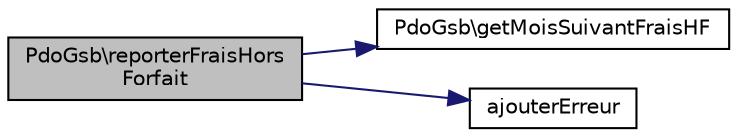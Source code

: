 digraph "PdoGsb\reporterFraisHorsForfait"
{
 // LATEX_PDF_SIZE
  edge [fontname="Helvetica",fontsize="10",labelfontname="Helvetica",labelfontsize="10"];
  node [fontname="Helvetica",fontsize="10",shape=record];
  rankdir="LR";
  Node26 [label="PdoGsb\\reporterFraisHors\lForfait",height=0.2,width=0.4,color="black", fillcolor="grey75", style="filled", fontcolor="black",tooltip=" "];
  Node26 -> Node27 [color="midnightblue",fontsize="10",style="solid",fontname="Helvetica"];
  Node27 [label="PdoGsb\\getMoisSuivantFraisHF",height=0.2,width=0.4,color="black", fillcolor="white", style="filled",URL="$class_pdo_gsb.html#ac4a1afa85e7d7b983316c70c58302069",tooltip=" "];
  Node26 -> Node28 [color="midnightblue",fontsize="10",style="solid",fontname="Helvetica"];
  Node28 [label="ajouterErreur",height=0.2,width=0.4,color="black", fillcolor="white", style="filled",URL="$fct_8inc_8php.html#a9ebfa4d6e8d836827ddb02455281e5c1",tooltip=" "];
}
